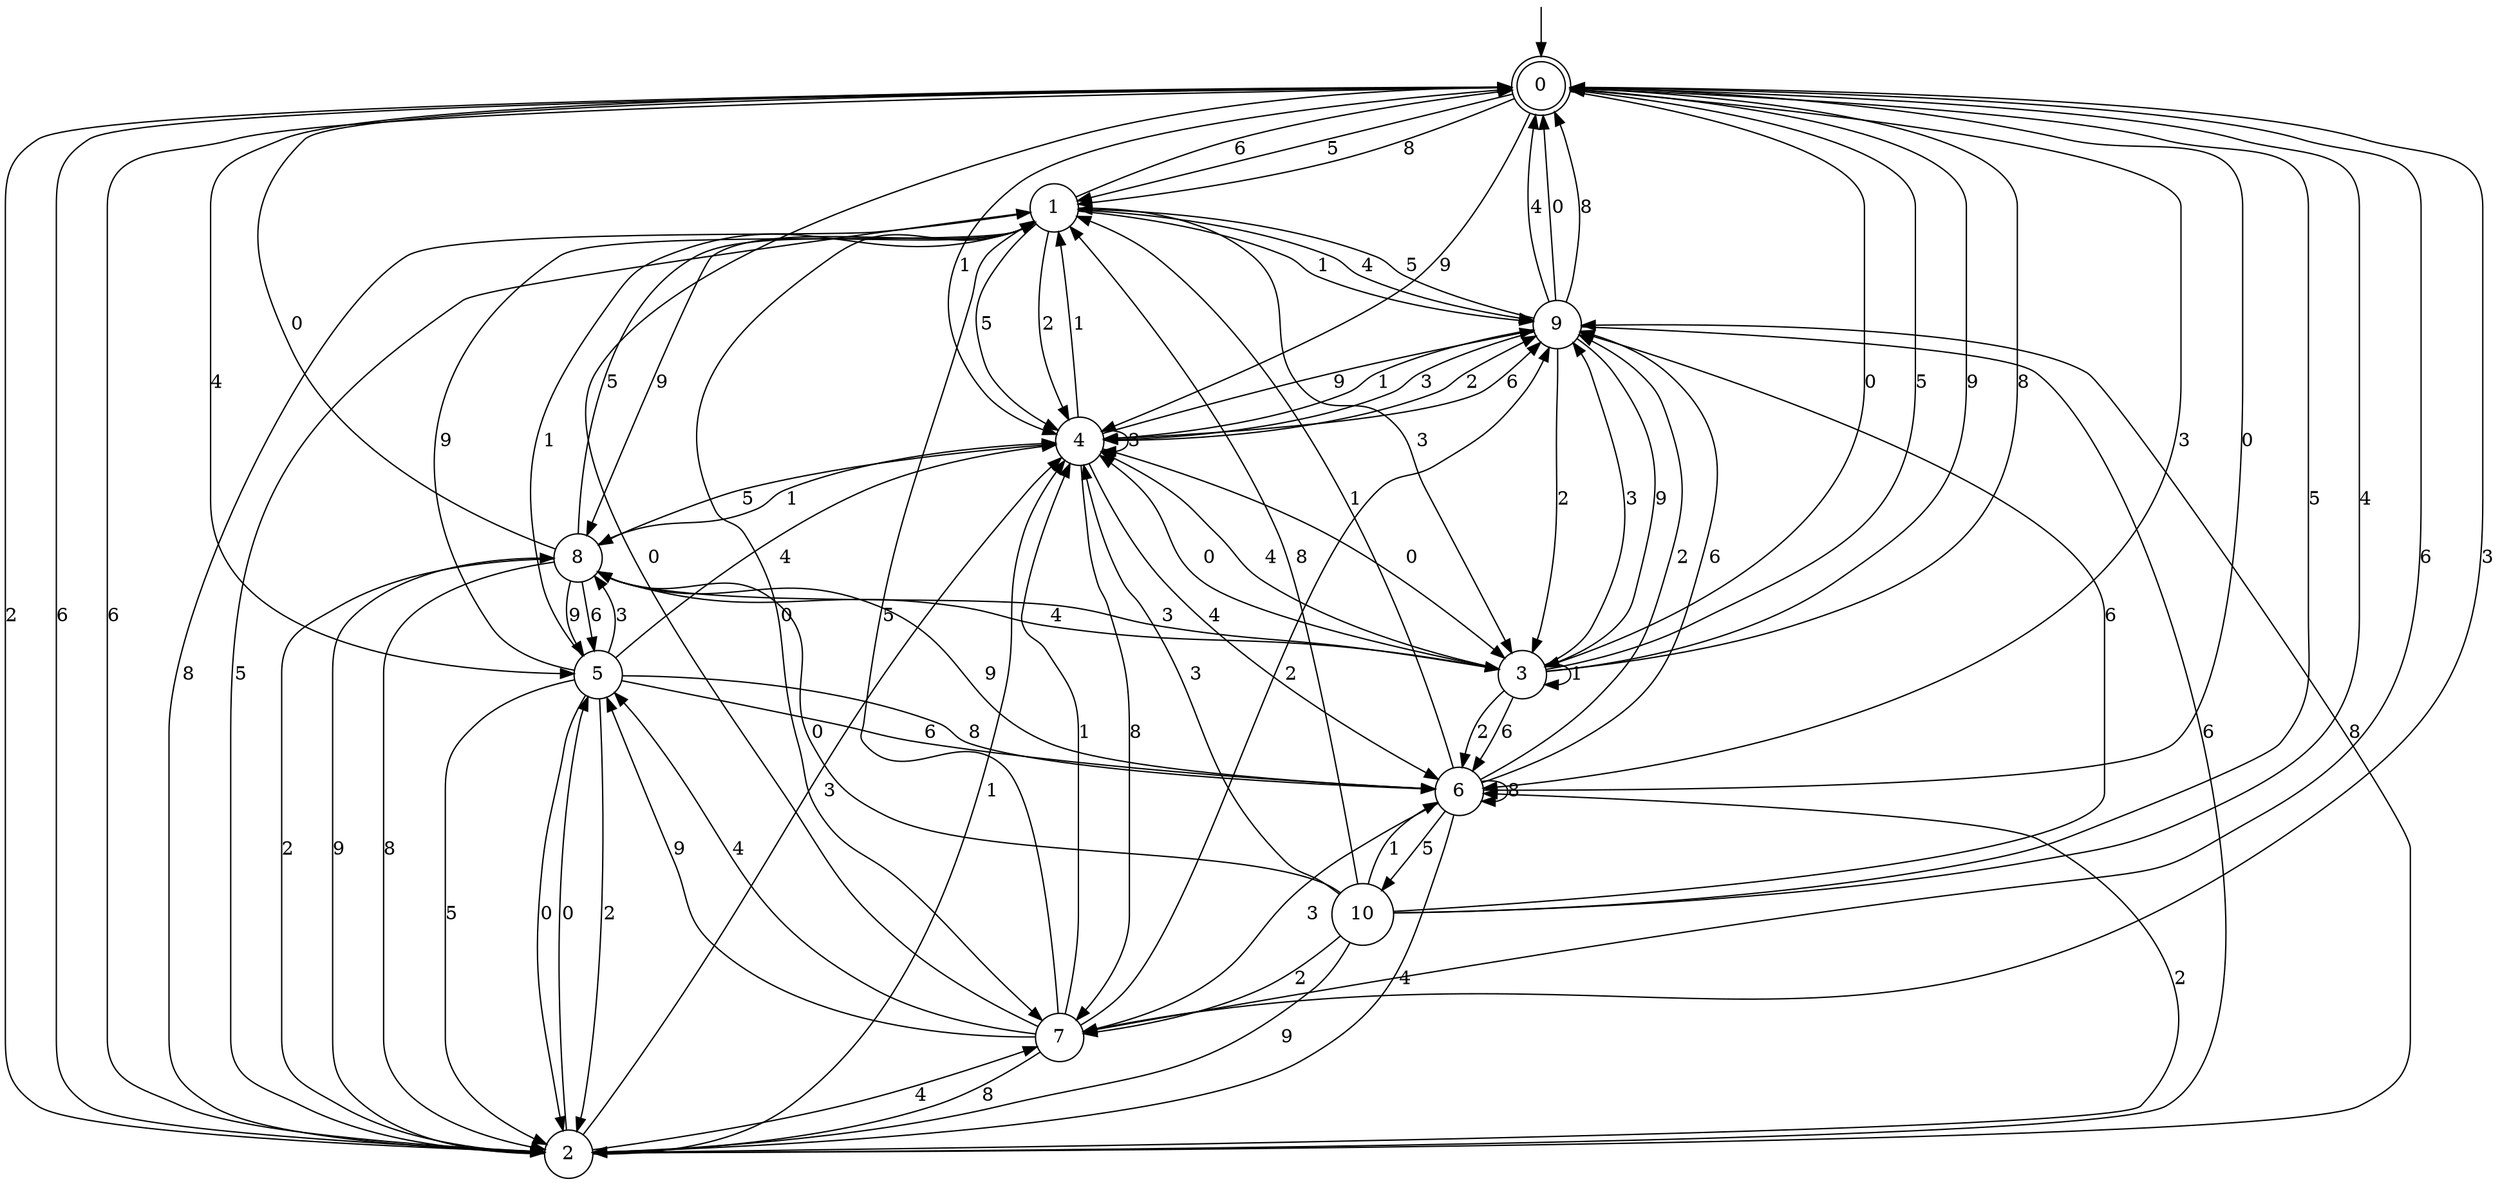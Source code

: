 digraph g {

	s0 [shape="doublecircle" label="0"];
	s1 [shape="circle" label="1"];
	s2 [shape="circle" label="2"];
	s3 [shape="circle" label="3"];
	s4 [shape="circle" label="4"];
	s5 [shape="circle" label="5"];
	s6 [shape="circle" label="6"];
	s7 [shape="circle" label="7"];
	s8 [shape="circle" label="8"];
	s9 [shape="circle" label="9"];
	s10 [shape="circle" label="10"];
	s0 -> s1 [label="5"];
	s0 -> s2 [label="2"];
	s0 -> s3 [label="0"];
	s0 -> s2 [label="6"];
	s0 -> s4 [label="9"];
	s0 -> s4 [label="1"];
	s0 -> s1 [label="8"];
	s0 -> s5 [label="4"];
	s0 -> s6 [label="3"];
	s1 -> s4 [label="5"];
	s1 -> s4 [label="2"];
	s1 -> s7 [label="0"];
	s1 -> s0 [label="6"];
	s1 -> s8 [label="9"];
	s1 -> s9 [label="1"];
	s1 -> s2 [label="8"];
	s1 -> s9 [label="4"];
	s1 -> s3 [label="3"];
	s2 -> s1 [label="5"];
	s2 -> s6 [label="2"];
	s2 -> s5 [label="0"];
	s2 -> s0 [label="6"];
	s2 -> s8 [label="9"];
	s2 -> s4 [label="1"];
	s2 -> s9 [label="8"];
	s2 -> s7 [label="4"];
	s2 -> s4 [label="3"];
	s3 -> s0 [label="5"];
	s3 -> s6 [label="2"];
	s3 -> s4 [label="0"];
	s3 -> s6 [label="6"];
	s3 -> s0 [label="9"];
	s3 -> s3 [label="1"];
	s3 -> s0 [label="8"];
	s3 -> s4 [label="4"];
	s3 -> s9 [label="3"];
	s4 -> s8 [label="5"];
	s4 -> s9 [label="2"];
	s4 -> s3 [label="0"];
	s4 -> s9 [label="6"];
	s4 -> s9 [label="9"];
	s4 -> s1 [label="1"];
	s4 -> s7 [label="8"];
	s4 -> s6 [label="4"];
	s4 -> s4 [label="3"];
	s5 -> s2 [label="5"];
	s5 -> s2 [label="2"];
	s5 -> s2 [label="0"];
	s5 -> s6 [label="6"];
	s5 -> s1 [label="9"];
	s5 -> s1 [label="1"];
	s5 -> s6 [label="8"];
	s5 -> s4 [label="4"];
	s5 -> s8 [label="3"];
	s6 -> s10 [label="5"];
	s6 -> s9 [label="2"];
	s6 -> s0 [label="0"];
	s6 -> s9 [label="6"];
	s6 -> s8 [label="9"];
	s6 -> s1 [label="1"];
	s6 -> s6 [label="8"];
	s6 -> s2 [label="4"];
	s6 -> s7 [label="3"];
	s7 -> s1 [label="5"];
	s7 -> s9 [label="2"];
	s7 -> s0 [label="0"];
	s7 -> s0 [label="6"];
	s7 -> s5 [label="9"];
	s7 -> s4 [label="1"];
	s7 -> s2 [label="8"];
	s7 -> s5 [label="4"];
	s7 -> s0 [label="3"];
	s8 -> s1 [label="5"];
	s8 -> s2 [label="2"];
	s8 -> s0 [label="0"];
	s8 -> s5 [label="6"];
	s8 -> s5 [label="9"];
	s8 -> s4 [label="1"];
	s8 -> s2 [label="8"];
	s8 -> s3 [label="4"];
	s8 -> s3 [label="3"];
	s9 -> s1 [label="5"];
	s9 -> s3 [label="2"];
	s9 -> s0 [label="0"];
	s9 -> s2 [label="6"];
	s9 -> s3 [label="9"];
	s9 -> s4 [label="1"];
	s9 -> s0 [label="8"];
	s9 -> s0 [label="4"];
	s9 -> s4 [label="3"];
	s10 -> s0 [label="5"];
	s10 -> s7 [label="2"];
	s10 -> s8 [label="0"];
	s10 -> s9 [label="6"];
	s10 -> s2 [label="9"];
	s10 -> s6 [label="1"];
	s10 -> s1 [label="8"];
	s10 -> s0 [label="4"];
	s10 -> s4 [label="3"];

__start0 [label="" shape="none" width="0" height="0"];
__start0 -> s0;

}
